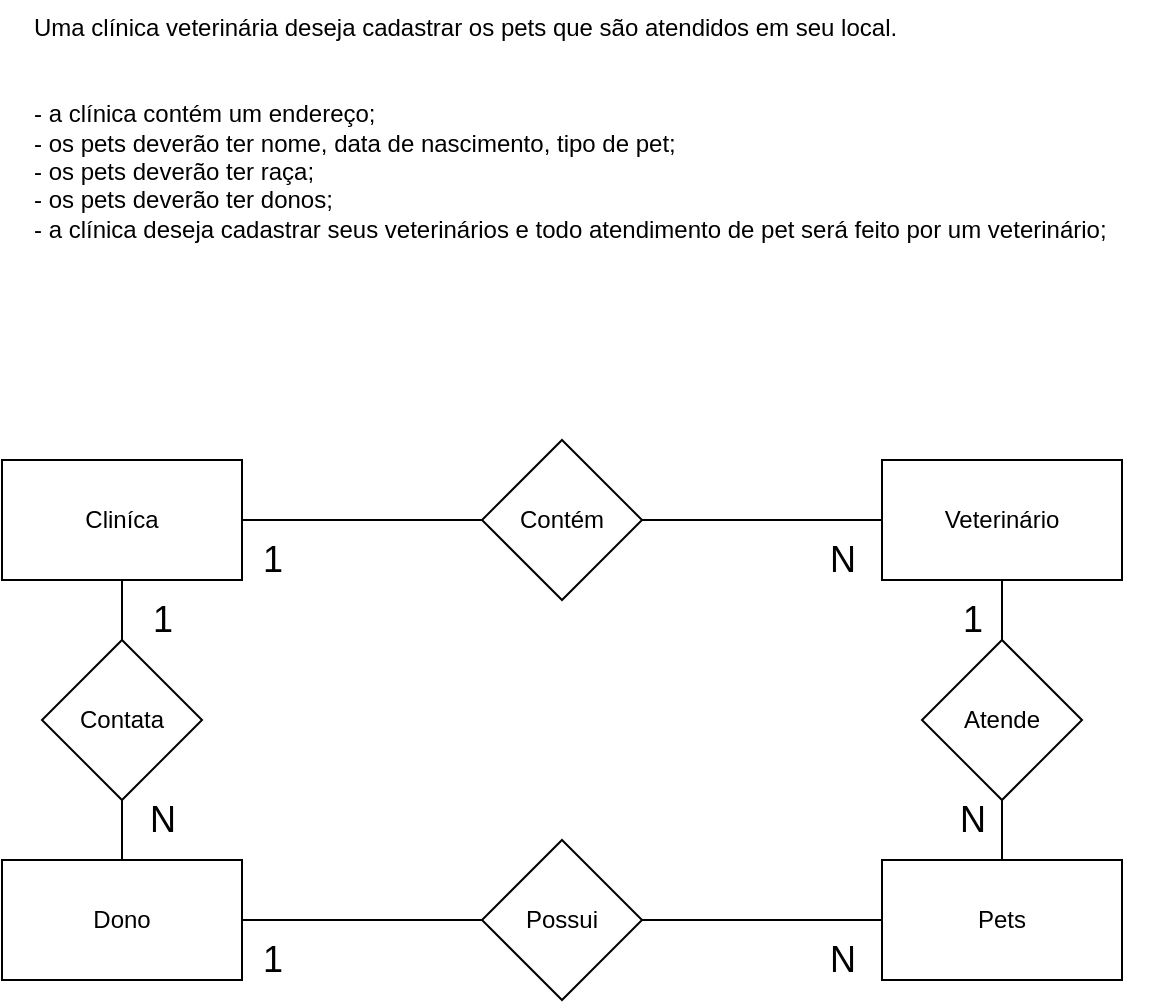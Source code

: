 <mxfile version="21.6.5" type="device">
  <diagram name="Página-1" id="5r7fJWz8R7R52uC5m7e9">
    <mxGraphModel dx="1050" dy="523" grid="1" gridSize="10" guides="1" tooltips="1" connect="1" arrows="1" fold="1" page="1" pageScale="1" pageWidth="827" pageHeight="1169" math="0" shadow="0">
      <root>
        <mxCell id="0" />
        <mxCell id="1" parent="0" />
        <mxCell id="o0UoRLenyrjVoCOPFUuR-1" value="Uma clínica veterinária deseja cadastrar os pets que são atendidos em seu local.&#xa;&#xa;&#xa;- a clínica contém um endereço;&#xa;- os pets deverão ter nome, data de nascimento, tipo de pet;&#xa;- os pets deverão ter raça;&#xa;- os pets deverão ter donos;&#xa;- a clínica deseja cadastrar seus veterinários e todo atendimento de pet será feito por um veterinário;" style="text;whiteSpace=wrap;" vertex="1" parent="1">
          <mxGeometry x="134" y="30" width="560" height="150" as="geometry" />
        </mxCell>
        <mxCell id="o0UoRLenyrjVoCOPFUuR-16" style="edgeStyle=orthogonalEdgeStyle;rounded=0;orthogonalLoop=1;jettySize=auto;html=1;endArrow=none;endFill=0;" edge="1" parent="1" source="o0UoRLenyrjVoCOPFUuR-2" target="o0UoRLenyrjVoCOPFUuR-7">
          <mxGeometry relative="1" as="geometry" />
        </mxCell>
        <mxCell id="o0UoRLenyrjVoCOPFUuR-2" value="Cliníca" style="rounded=0;whiteSpace=wrap;html=1;" vertex="1" parent="1">
          <mxGeometry x="120" y="260" width="120" height="60" as="geometry" />
        </mxCell>
        <mxCell id="o0UoRLenyrjVoCOPFUuR-12" style="edgeStyle=orthogonalEdgeStyle;rounded=0;orthogonalLoop=1;jettySize=auto;html=1;entryX=0.5;entryY=1;entryDx=0;entryDy=0;endArrow=none;endFill=0;" edge="1" parent="1" source="o0UoRLenyrjVoCOPFUuR-3" target="o0UoRLenyrjVoCOPFUuR-8">
          <mxGeometry relative="1" as="geometry" />
        </mxCell>
        <mxCell id="o0UoRLenyrjVoCOPFUuR-3" value="Pets" style="rounded=0;whiteSpace=wrap;html=1;" vertex="1" parent="1">
          <mxGeometry x="560" y="460" width="120" height="60" as="geometry" />
        </mxCell>
        <mxCell id="o0UoRLenyrjVoCOPFUuR-14" style="edgeStyle=orthogonalEdgeStyle;rounded=0;orthogonalLoop=1;jettySize=auto;html=1;endArrow=none;endFill=0;" edge="1" parent="1" source="o0UoRLenyrjVoCOPFUuR-4" target="o0UoRLenyrjVoCOPFUuR-6">
          <mxGeometry relative="1" as="geometry" />
        </mxCell>
        <mxCell id="o0UoRLenyrjVoCOPFUuR-4" value="Veterinário" style="rounded=0;whiteSpace=wrap;html=1;" vertex="1" parent="1">
          <mxGeometry x="560" y="260" width="120" height="60" as="geometry" />
        </mxCell>
        <mxCell id="o0UoRLenyrjVoCOPFUuR-10" style="edgeStyle=orthogonalEdgeStyle;rounded=0;orthogonalLoop=1;jettySize=auto;html=1;entryX=0;entryY=0.5;entryDx=0;entryDy=0;endArrow=none;endFill=0;" edge="1" parent="1" source="o0UoRLenyrjVoCOPFUuR-5" target="o0UoRLenyrjVoCOPFUuR-9">
          <mxGeometry relative="1" as="geometry" />
        </mxCell>
        <mxCell id="o0UoRLenyrjVoCOPFUuR-17" style="edgeStyle=orthogonalEdgeStyle;rounded=0;orthogonalLoop=1;jettySize=auto;html=1;endArrow=none;endFill=0;" edge="1" parent="1" source="o0UoRLenyrjVoCOPFUuR-5" target="o0UoRLenyrjVoCOPFUuR-7">
          <mxGeometry relative="1" as="geometry" />
        </mxCell>
        <mxCell id="o0UoRLenyrjVoCOPFUuR-5" value="Dono" style="rounded=0;whiteSpace=wrap;html=1;" vertex="1" parent="1">
          <mxGeometry x="120" y="460" width="120" height="60" as="geometry" />
        </mxCell>
        <mxCell id="o0UoRLenyrjVoCOPFUuR-15" style="edgeStyle=orthogonalEdgeStyle;rounded=0;orthogonalLoop=1;jettySize=auto;html=1;endArrow=none;endFill=0;" edge="1" parent="1" source="o0UoRLenyrjVoCOPFUuR-6" target="o0UoRLenyrjVoCOPFUuR-2">
          <mxGeometry relative="1" as="geometry" />
        </mxCell>
        <mxCell id="o0UoRLenyrjVoCOPFUuR-6" value="Contém" style="rhombus;whiteSpace=wrap;html=1;" vertex="1" parent="1">
          <mxGeometry x="360" y="250" width="80" height="80" as="geometry" />
        </mxCell>
        <mxCell id="o0UoRLenyrjVoCOPFUuR-7" value="Contata" style="rhombus;whiteSpace=wrap;html=1;" vertex="1" parent="1">
          <mxGeometry x="140" y="350" width="80" height="80" as="geometry" />
        </mxCell>
        <mxCell id="o0UoRLenyrjVoCOPFUuR-13" style="edgeStyle=orthogonalEdgeStyle;rounded=0;orthogonalLoop=1;jettySize=auto;html=1;endArrow=none;endFill=0;" edge="1" parent="1" source="o0UoRLenyrjVoCOPFUuR-8" target="o0UoRLenyrjVoCOPFUuR-4">
          <mxGeometry relative="1" as="geometry" />
        </mxCell>
        <mxCell id="o0UoRLenyrjVoCOPFUuR-8" value="Atende" style="rhombus;whiteSpace=wrap;html=1;" vertex="1" parent="1">
          <mxGeometry x="580" y="350" width="80" height="80" as="geometry" />
        </mxCell>
        <mxCell id="o0UoRLenyrjVoCOPFUuR-11" style="edgeStyle=orthogonalEdgeStyle;rounded=0;orthogonalLoop=1;jettySize=auto;html=1;exitX=1;exitY=0.5;exitDx=0;exitDy=0;endArrow=none;endFill=0;" edge="1" parent="1" source="o0UoRLenyrjVoCOPFUuR-9" target="o0UoRLenyrjVoCOPFUuR-3">
          <mxGeometry relative="1" as="geometry" />
        </mxCell>
        <mxCell id="o0UoRLenyrjVoCOPFUuR-9" value="Possui" style="rhombus;whiteSpace=wrap;html=1;" vertex="1" parent="1">
          <mxGeometry x="360" y="450" width="80" height="80" as="geometry" />
        </mxCell>
        <mxCell id="o0UoRLenyrjVoCOPFUuR-18" value="N" style="text;html=1;align=center;verticalAlign=middle;resizable=0;points=[];autosize=1;strokeColor=none;fillColor=none;fontSize=18;" vertex="1" parent="1">
          <mxGeometry x="520" y="490" width="40" height="40" as="geometry" />
        </mxCell>
        <mxCell id="o0UoRLenyrjVoCOPFUuR-19" value="N" style="text;html=1;align=center;verticalAlign=middle;resizable=0;points=[];autosize=1;strokeColor=none;fillColor=none;fontSize=18;" vertex="1" parent="1">
          <mxGeometry x="520" y="290" width="40" height="40" as="geometry" />
        </mxCell>
        <mxCell id="o0UoRLenyrjVoCOPFUuR-20" value="N" style="text;html=1;align=center;verticalAlign=middle;resizable=0;points=[];autosize=1;strokeColor=none;fillColor=none;fontSize=18;" vertex="1" parent="1">
          <mxGeometry x="180" y="420" width="40" height="40" as="geometry" />
        </mxCell>
        <mxCell id="o0UoRLenyrjVoCOPFUuR-21" value="1" style="text;html=1;align=center;verticalAlign=middle;resizable=0;points=[];autosize=1;strokeColor=none;fillColor=none;fontSize=18;" vertex="1" parent="1">
          <mxGeometry x="185" y="320" width="30" height="40" as="geometry" />
        </mxCell>
        <mxCell id="o0UoRLenyrjVoCOPFUuR-22" value="1" style="text;html=1;align=center;verticalAlign=middle;resizable=0;points=[];autosize=1;strokeColor=none;fillColor=none;fontSize=18;" vertex="1" parent="1">
          <mxGeometry x="240" y="290" width="30" height="40" as="geometry" />
        </mxCell>
        <mxCell id="o0UoRLenyrjVoCOPFUuR-23" value="1" style="text;html=1;align=center;verticalAlign=middle;resizable=0;points=[];autosize=1;strokeColor=none;fillColor=none;fontSize=18;" vertex="1" parent="1">
          <mxGeometry x="590" y="320" width="30" height="40" as="geometry" />
        </mxCell>
        <mxCell id="o0UoRLenyrjVoCOPFUuR-24" value="N" style="text;html=1;align=center;verticalAlign=middle;resizable=0;points=[];autosize=1;strokeColor=none;fillColor=none;fontSize=18;" vertex="1" parent="1">
          <mxGeometry x="585" y="420" width="40" height="40" as="geometry" />
        </mxCell>
        <mxCell id="o0UoRLenyrjVoCOPFUuR-25" value="1" style="text;html=1;align=center;verticalAlign=middle;resizable=0;points=[];autosize=1;strokeColor=none;fillColor=none;fontSize=18;" vertex="1" parent="1">
          <mxGeometry x="240" y="490" width="30" height="40" as="geometry" />
        </mxCell>
      </root>
    </mxGraphModel>
  </diagram>
</mxfile>
